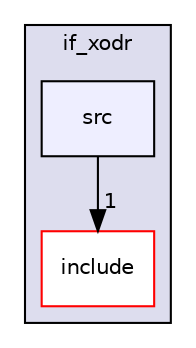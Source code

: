 digraph "/home/fascar/temp/adore/libadore/libadore/adore/if_xodr/src" {
  compound=true
  node [ fontsize="10", fontname="Helvetica"];
  edge [ labelfontsize="10", labelfontname="Helvetica"];
  subgraph clusterdir_33556dd2e09761c2ca0173bbd2b6fd48 {
    graph [ bgcolor="#ddddee", pencolor="black", label="if_xodr" fontname="Helvetica", fontsize="10", URL="dir_33556dd2e09761c2ca0173bbd2b6fd48.html"]
  dir_5ce2123e2f8c05d965ef0c53ef10ef46 [shape=box label="include" fillcolor="white" style="filled" color="red" URL="dir_5ce2123e2f8c05d965ef0c53ef10ef46.html"];
  dir_2eeb0aad40c9a6b080522f340a86ba51 [shape=box, label="src", style="filled", fillcolor="#eeeeff", pencolor="black", URL="dir_2eeb0aad40c9a6b080522f340a86ba51.html"];
  }
  dir_2eeb0aad40c9a6b080522f340a86ba51->dir_5ce2123e2f8c05d965ef0c53ef10ef46 [headlabel="1", labeldistance=1.5 headhref="dir_000090_000087.html"];
}
